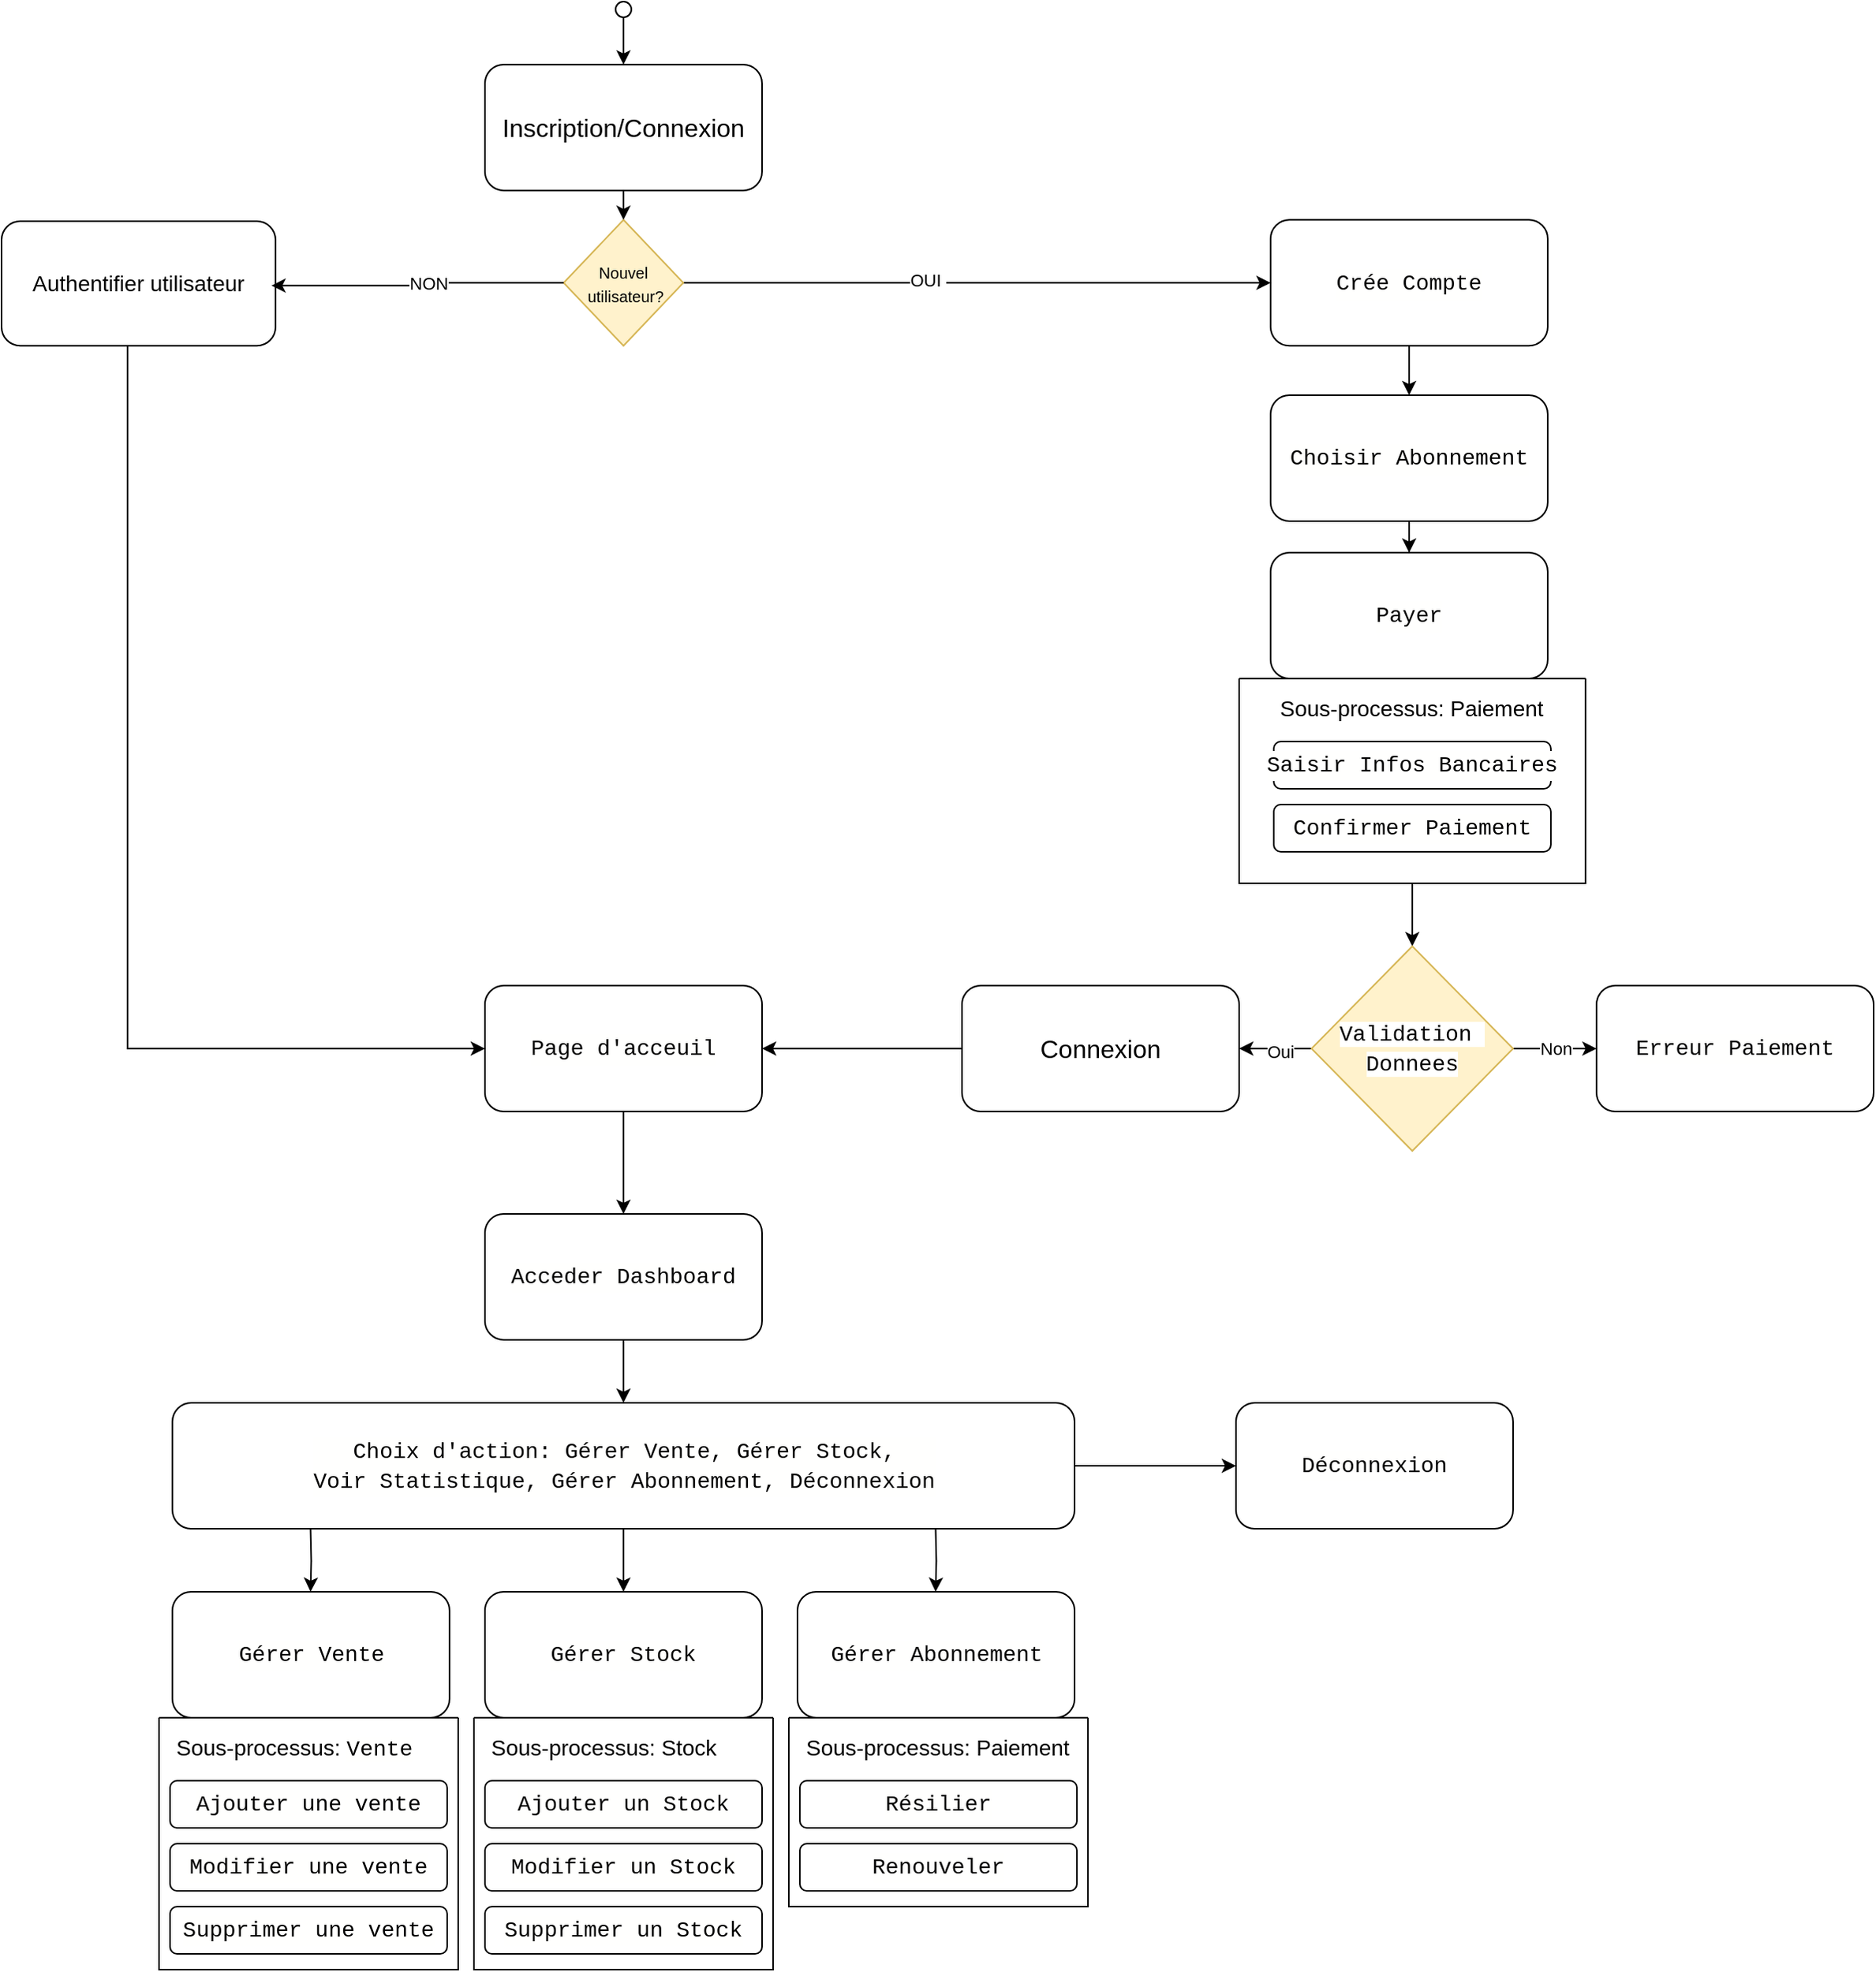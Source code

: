 <mxfile version="26.0.16">
  <diagram id="prtHgNgQTEPvFCAcTncT" name="Page-1">
    <mxGraphModel dx="1373" dy="731" grid="1" gridSize="10" guides="1" tooltips="1" connect="1" arrows="1" fold="1" page="1" pageScale="1" pageWidth="827" pageHeight="1169" math="0" shadow="0">
      <root>
        <mxCell id="0" />
        <mxCell id="1" parent="0" />
        <mxCell id="ZnAn2GDKwHJX_mXja53h-13" style="edgeStyle=orthogonalEdgeStyle;rounded=0;orthogonalLoop=1;jettySize=auto;html=1;exitX=0.5;exitY=1;exitDx=0;exitDy=0;entryX=0.5;entryY=0;entryDx=0;entryDy=0;" parent="1" source="ZnAn2GDKwHJX_mXja53h-1" target="ZnAn2GDKwHJX_mXja53h-6" edge="1">
          <mxGeometry relative="1" as="geometry" />
        </mxCell>
        <mxCell id="ZnAn2GDKwHJX_mXja53h-1" value="" style="ellipse;whiteSpace=wrap;html=1;aspect=fixed;" parent="1" vertex="1">
          <mxGeometry x="430" y="20" width="10" height="10" as="geometry" />
        </mxCell>
        <mxCell id="ZnAn2GDKwHJX_mXja53h-37" style="edgeStyle=orthogonalEdgeStyle;rounded=0;orthogonalLoop=1;jettySize=auto;html=1;entryX=0;entryY=0.5;entryDx=0;entryDy=0;" parent="1" source="ZnAn2GDKwHJX_mXja53h-3" target="ZnAn2GDKwHJX_mXja53h-15" edge="1">
          <mxGeometry relative="1" as="geometry">
            <Array as="points">
              <mxPoint x="120" y="685" />
            </Array>
          </mxGeometry>
        </mxCell>
        <mxCell id="ZnAn2GDKwHJX_mXja53h-3" value="&lt;span style=&quot;font-family: Arial; text-align: start; text-wrap-mode: nowrap;&quot;&gt;&lt;font style=&quot;font-size: 14px;&quot;&gt;Authentifier utilisateur&lt;/font&gt;&lt;/span&gt;" style="rounded=1;whiteSpace=wrap;html=1;" parent="1" vertex="1">
          <mxGeometry x="40" y="159.54" width="174" height="79.09" as="geometry" />
        </mxCell>
        <mxCell id="ZnAn2GDKwHJX_mXja53h-21" style="edgeStyle=orthogonalEdgeStyle;rounded=0;orthogonalLoop=1;jettySize=auto;html=1;entryX=0.5;entryY=0;entryDx=0;entryDy=0;" parent="1" source="ZnAn2GDKwHJX_mXja53h-4" target="ZnAn2GDKwHJX_mXja53h-14" edge="1">
          <mxGeometry relative="1" as="geometry" />
        </mxCell>
        <mxCell id="ZnAn2GDKwHJX_mXja53h-4" value="&lt;div style=&quot;background-color: rgb(255, 255, 254); line-height: 19px;&quot;&gt;&lt;font face=&quot;Consolas, Courier New, monospace&quot;&gt;&lt;span style=&quot;font-size: 14px; white-space: pre;&quot;&gt;Crée Compte&lt;/span&gt;&lt;/font&gt;&lt;/div&gt;" style="rounded=1;whiteSpace=wrap;html=1;" parent="1" vertex="1">
          <mxGeometry x="846" y="158.63" width="176" height="80" as="geometry" />
        </mxCell>
        <mxCell id="ZnAn2GDKwHJX_mXja53h-10" style="edgeStyle=orthogonalEdgeStyle;rounded=0;orthogonalLoop=1;jettySize=auto;html=1;entryX=0;entryY=0.5;entryDx=0;entryDy=0;" parent="1" source="ZnAn2GDKwHJX_mXja53h-5" target="ZnAn2GDKwHJX_mXja53h-4" edge="1">
          <mxGeometry relative="1" as="geometry" />
        </mxCell>
        <mxCell id="ZnAn2GDKwHJX_mXja53h-11" value="OUI&amp;nbsp;" style="edgeLabel;html=1;align=center;verticalAlign=middle;resizable=0;points=[];" parent="ZnAn2GDKwHJX_mXja53h-10" vertex="1" connectable="0">
          <mxGeometry x="-0.172" y="2" relative="1" as="geometry">
            <mxPoint as="offset" />
          </mxGeometry>
        </mxCell>
        <mxCell id="ZnAn2GDKwHJX_mXja53h-5" value="&lt;span style=&quot;font-family: Arial; text-align: start; text-wrap-mode: nowrap;&quot;&gt;&lt;font style=&quot;font-size: 10px;&quot;&gt;Nouvel&lt;/font&gt;&lt;/span&gt;&lt;div&gt;&lt;span style=&quot;font-family: Arial; text-align: start; text-wrap-mode: nowrap; background-color: transparent; color: light-dark(rgb(0, 0, 0), rgb(255, 255, 255));&quot;&gt;&lt;font style=&quot;font-size: 10px;&quot;&gt;&amp;nbsp;utilisateur?&lt;/font&gt;&lt;/span&gt;&lt;/div&gt;" style="rhombus;whiteSpace=wrap;html=1;fillColor=#fff2cc;strokeColor=#d6b656;" parent="1" vertex="1">
          <mxGeometry x="397" y="158.63" width="76" height="80" as="geometry" />
        </mxCell>
        <mxCell id="ZnAn2GDKwHJX_mXja53h-12" style="edgeStyle=orthogonalEdgeStyle;rounded=0;orthogonalLoop=1;jettySize=auto;html=1;exitX=0.5;exitY=1;exitDx=0;exitDy=0;entryX=0.5;entryY=0;entryDx=0;entryDy=0;" parent="1" source="ZnAn2GDKwHJX_mXja53h-6" target="ZnAn2GDKwHJX_mXja53h-5" edge="1">
          <mxGeometry relative="1" as="geometry" />
        </mxCell>
        <mxCell id="ZnAn2GDKwHJX_mXja53h-6" value="&lt;span style=&quot;font-family: Arial; font-size: 16px; text-align: start; text-wrap-mode: nowrap;&quot;&gt;Inscription/Connexion&lt;/span&gt;" style="rounded=1;whiteSpace=wrap;html=1;" parent="1" vertex="1">
          <mxGeometry x="347" y="60" width="176" height="80" as="geometry" />
        </mxCell>
        <mxCell id="ZnAn2GDKwHJX_mXja53h-8" style="edgeStyle=orthogonalEdgeStyle;rounded=0;orthogonalLoop=1;jettySize=auto;html=1;entryX=0.985;entryY=0.517;entryDx=0;entryDy=0;entryPerimeter=0;" parent="1" source="ZnAn2GDKwHJX_mXja53h-5" target="ZnAn2GDKwHJX_mXja53h-3" edge="1">
          <mxGeometry relative="1" as="geometry" />
        </mxCell>
        <mxCell id="ZnAn2GDKwHJX_mXja53h-9" value="NON" style="edgeLabel;html=1;align=center;verticalAlign=middle;resizable=0;points=[];" parent="ZnAn2GDKwHJX_mXja53h-8" vertex="1" connectable="0">
          <mxGeometry x="-0.008" relative="1" as="geometry">
            <mxPoint x="5" y="-1" as="offset" />
          </mxGeometry>
        </mxCell>
        <mxCell id="ZnAn2GDKwHJX_mXja53h-22" style="edgeStyle=orthogonalEdgeStyle;rounded=0;orthogonalLoop=1;jettySize=auto;html=1;" parent="1" source="ZnAn2GDKwHJX_mXja53h-14" target="ZnAn2GDKwHJX_mXja53h-17" edge="1">
          <mxGeometry relative="1" as="geometry" />
        </mxCell>
        <mxCell id="ZnAn2GDKwHJX_mXja53h-14" value="&lt;div style=&quot;background-color: rgb(255, 255, 254); line-height: 19px;&quot;&gt;&lt;font face=&quot;Consolas, Courier New, monospace&quot;&gt;&lt;span style=&quot;font-size: 14px; white-space: pre;&quot;&gt;Choisir Abonnement&lt;/span&gt;&lt;/font&gt;&lt;/div&gt;" style="rounded=1;whiteSpace=wrap;html=1;" parent="1" vertex="1">
          <mxGeometry x="846" y="270" width="176" height="80" as="geometry" />
        </mxCell>
        <mxCell id="ZnAn2GDKwHJX_mXja53h-39" style="edgeStyle=orthogonalEdgeStyle;rounded=0;orthogonalLoop=1;jettySize=auto;html=1;" parent="1" source="ZnAn2GDKwHJX_mXja53h-15" edge="1">
          <mxGeometry relative="1" as="geometry">
            <mxPoint x="435" y="790" as="targetPoint" />
          </mxGeometry>
        </mxCell>
        <mxCell id="ZnAn2GDKwHJX_mXja53h-15" value="&lt;div style=&quot;background-color: rgb(255, 255, 254); line-height: 19px;&quot;&gt;&lt;font face=&quot;Consolas, Courier New, monospace&quot;&gt;&lt;span style=&quot;font-size: 14px; white-space: pre;&quot;&gt;Page d&#39;acceuil&lt;/span&gt;&lt;/font&gt;&lt;/div&gt;" style="rounded=1;whiteSpace=wrap;html=1;" parent="1" vertex="1">
          <mxGeometry x="347" y="645" width="176" height="80" as="geometry" />
        </mxCell>
        <mxCell id="ZnAn2GDKwHJX_mXja53h-17" value="&lt;div style=&quot;background-color: rgb(255, 255, 254); line-height: 19px;&quot;&gt;&lt;font face=&quot;Consolas, Courier New, monospace&quot;&gt;&lt;span style=&quot;font-size: 14px; white-space: pre;&quot;&gt;Payer&lt;/span&gt;&lt;/font&gt;&lt;/div&gt;" style="rounded=1;whiteSpace=wrap;html=1;" parent="1" vertex="1">
          <mxGeometry x="846" y="370" width="176" height="80" as="geometry" />
        </mxCell>
        <mxCell id="ZnAn2GDKwHJX_mXja53h-30" style="edgeStyle=orthogonalEdgeStyle;rounded=0;orthogonalLoop=1;jettySize=auto;html=1;exitX=0.5;exitY=1;exitDx=0;exitDy=0;entryX=0.5;entryY=0;entryDx=0;entryDy=0;" parent="1" source="ZnAn2GDKwHJX_mXja53h-20" target="ZnAn2GDKwHJX_mXja53h-27" edge="1">
          <mxGeometry relative="1" as="geometry" />
        </mxCell>
        <mxCell id="ZnAn2GDKwHJX_mXja53h-20" value="" style="swimlane;startSize=0;" parent="1" vertex="1">
          <mxGeometry x="826" y="450" width="220" height="130" as="geometry" />
        </mxCell>
        <mxCell id="ZnAn2GDKwHJX_mXja53h-19" value="&lt;br style=&quot;forced-color-adjust: none;&quot;&gt;&lt;span data-mx-given-colors=&quot;{&amp;quot;color&amp;quot;:&amp;quot;rgb(0, 0, 0)&amp;quot;}&quot; style=&quot;forced-color-adjust: none; color: light-dark(rgb(0, 0, 0), rgb(237, 237, 237)); font-family: Arial; font-size: 14px; font-style: normal; font-variant-ligatures: normal; font-variant-caps: normal; font-weight: 400; letter-spacing: normal; orphans: 2; text-align: start; text-indent: 0px; text-transform: none; widows: 2; word-spacing: 0px; -webkit-text-stroke-width: 0px; white-space: nowrap; text-decoration-thickness: initial; text-decoration-style: initial; text-decoration-color: initial; float: none; display: inline !important;&quot;&gt;Sous-processus: Paiement&amp;nbsp;&lt;/span&gt;&lt;div style=&quot;forced-color-adjust: none;&quot;&gt;&lt;br style=&quot;forced-color-adjust: none; color: rgb(0, 0, 0); font-family: Helvetica; font-size: 12px; font-style: normal; font-variant-ligatures: normal; font-variant-caps: normal; font-weight: 400; letter-spacing: normal; orphans: 2; text-align: center; text-indent: 0px; text-transform: none; widows: 2; word-spacing: 0px; -webkit-text-stroke-width: 0px; white-space: normal; background-color: rgb(251, 251, 251); text-decoration-thickness: initial; text-decoration-style: initial; text-decoration-color: initial;&quot;&gt;&#xa;&#xa;&lt;/div&gt;" style="text;whiteSpace=wrap;html=1;" parent="ZnAn2GDKwHJX_mXja53h-20" vertex="1">
          <mxGeometry x="23.5" y="-10" width="173" height="50" as="geometry" />
        </mxCell>
        <mxCell id="ZnAn2GDKwHJX_mXja53h-23" value="&lt;div style=&quot;background-color: rgb(255, 255, 254); line-height: 19px;&quot;&gt;&lt;div style=&quot;font-family: Consolas, &amp;quot;Courier New&amp;quot;, monospace; font-size: 14px; line-height: 19px; white-space: pre;&quot;&gt;&lt;font style=&quot;color: rgb(0, 0, 0);&quot;&gt;Saisir Infos Bancaires&lt;/font&gt;&lt;/div&gt;&lt;/div&gt;" style="rounded=1;whiteSpace=wrap;html=1;" parent="ZnAn2GDKwHJX_mXja53h-20" vertex="1">
          <mxGeometry x="22" y="40" width="176" height="30" as="geometry" />
        </mxCell>
        <mxCell id="ZnAn2GDKwHJX_mXja53h-24" value="&lt;div style=&quot;background-color: rgb(255, 255, 254); line-height: 19px;&quot;&gt;&lt;div style=&quot;font-family: Consolas, &amp;quot;Courier New&amp;quot;, monospace; font-size: 14px; line-height: 19px; white-space: pre;&quot;&gt;&lt;span&gt;&lt;font style=&quot;color: rgb(0, 0, 0);&quot;&gt;Confirmer Paiement&lt;/font&gt;&lt;/span&gt;&lt;/div&gt;&lt;/div&gt;" style="rounded=1;whiteSpace=wrap;html=1;" parent="ZnAn2GDKwHJX_mXja53h-20" vertex="1">
          <mxGeometry x="22" y="80" width="176" height="30" as="geometry" />
        </mxCell>
        <mxCell id="ZnAn2GDKwHJX_mXja53h-32" style="edgeStyle=orthogonalEdgeStyle;rounded=0;orthogonalLoop=1;jettySize=auto;html=1;exitX=1;exitY=0.5;exitDx=0;exitDy=0;entryX=0;entryY=0.5;entryDx=0;entryDy=0;" parent="1" source="ZnAn2GDKwHJX_mXja53h-27" target="ZnAn2GDKwHJX_mXja53h-31" edge="1">
          <mxGeometry relative="1" as="geometry" />
        </mxCell>
        <mxCell id="ZnAn2GDKwHJX_mXja53h-33" value="Non" style="edgeLabel;html=1;align=center;verticalAlign=middle;resizable=0;points=[];" parent="ZnAn2GDKwHJX_mXja53h-32" vertex="1" connectable="0">
          <mxGeometry x="0.006" relative="1" as="geometry">
            <mxPoint as="offset" />
          </mxGeometry>
        </mxCell>
        <mxCell id="ZnAn2GDKwHJX_mXja53h-35" style="edgeStyle=orthogonalEdgeStyle;rounded=0;orthogonalLoop=1;jettySize=auto;html=1;" parent="1" source="ZnAn2GDKwHJX_mXja53h-27" target="ZnAn2GDKwHJX_mXja53h-34" edge="1">
          <mxGeometry relative="1" as="geometry" />
        </mxCell>
        <mxCell id="ZnAn2GDKwHJX_mXja53h-36" value="Oui" style="edgeLabel;html=1;align=center;verticalAlign=middle;resizable=0;points=[];" parent="ZnAn2GDKwHJX_mXja53h-35" vertex="1" connectable="0">
          <mxGeometry x="-0.106" y="2" relative="1" as="geometry">
            <mxPoint as="offset" />
          </mxGeometry>
        </mxCell>
        <mxCell id="ZnAn2GDKwHJX_mXja53h-27" value="&lt;div style=&quot;font-family: Consolas, &amp;quot;Courier New&amp;quot;, monospace; font-size: 14px; line-height: 19px; white-space: pre;&quot;&gt;&lt;font style=&quot;background-color: light-dark(#ffffff, var(--ge-dark-color, #121212));&quot;&gt;Validation &lt;/font&gt;&lt;/div&gt;&lt;div style=&quot;font-family: Consolas, &amp;quot;Courier New&amp;quot;, monospace; font-size: 14px; line-height: 19px; white-space: pre;&quot;&gt;&lt;font style=&quot;background-color: light-dark(#ffffff, var(--ge-dark-color, #121212));&quot;&gt;Donnees&lt;/font&gt;&lt;/div&gt;" style="rhombus;whiteSpace=wrap;html=1;fillColor=#fff2cc;strokeColor=#d6b656;" parent="1" vertex="1">
          <mxGeometry x="872" y="620" width="128" height="130" as="geometry" />
        </mxCell>
        <mxCell id="ZnAn2GDKwHJX_mXja53h-31" value="&lt;div style=&quot;background-color: rgb(255, 255, 254); line-height: 19px;&quot;&gt;&lt;div style=&quot;font-family: Consolas, &amp;quot;Courier New&amp;quot;, monospace; font-size: 14px; line-height: 19px; white-space: pre;&quot;&gt;&lt;font style=&quot;color: rgb(0, 0, 0);&quot;&gt;Erreur Paiement&lt;/font&gt;&lt;/div&gt;&lt;/div&gt;" style="rounded=1;whiteSpace=wrap;html=1;" parent="1" vertex="1">
          <mxGeometry x="1053" y="645" width="176" height="80" as="geometry" />
        </mxCell>
        <mxCell id="ZnAn2GDKwHJX_mXja53h-38" style="edgeStyle=orthogonalEdgeStyle;rounded=0;orthogonalLoop=1;jettySize=auto;html=1;entryX=1;entryY=0.5;entryDx=0;entryDy=0;" parent="1" source="ZnAn2GDKwHJX_mXja53h-34" target="ZnAn2GDKwHJX_mXja53h-15" edge="1">
          <mxGeometry relative="1" as="geometry" />
        </mxCell>
        <mxCell id="ZnAn2GDKwHJX_mXja53h-34" value="&lt;span style=&quot;font-family: Arial; font-size: 16px; text-align: start; text-wrap-mode: nowrap;&quot;&gt;Connexion&lt;/span&gt;" style="rounded=1;whiteSpace=wrap;html=1;" parent="1" vertex="1">
          <mxGeometry x="650" y="645" width="176" height="80" as="geometry" />
        </mxCell>
        <mxCell id="7SACADJKN0QuLbfnWCjb-2" style="edgeStyle=orthogonalEdgeStyle;rounded=0;orthogonalLoop=1;jettySize=auto;html=1;entryX=0.5;entryY=0;entryDx=0;entryDy=0;" edge="1" parent="1" source="ZnAn2GDKwHJX_mXja53h-40" target="7SACADJKN0QuLbfnWCjb-1">
          <mxGeometry relative="1" as="geometry" />
        </mxCell>
        <mxCell id="ZnAn2GDKwHJX_mXja53h-40" value="&lt;div style=&quot;background-color: rgb(255, 255, 254); line-height: 19px;&quot;&gt;&lt;div style=&quot;font-family: Consolas, &amp;quot;Courier New&amp;quot;, monospace; font-size: 14px; line-height: 19px; white-space: pre;&quot;&gt;&lt;div style=&quot;line-height: 19px;&quot;&gt;&lt;font style=&quot;color: rgb(0, 0, 0);&quot;&gt;Acceder Dashboard&lt;/font&gt;&lt;/div&gt;&lt;/div&gt;&lt;/div&gt;" style="rounded=1;whiteSpace=wrap;html=1;" parent="1" vertex="1">
          <mxGeometry x="347" y="790" width="176" height="80" as="geometry" />
        </mxCell>
        <mxCell id="7SACADJKN0QuLbfnWCjb-6" style="edgeStyle=orthogonalEdgeStyle;rounded=0;orthogonalLoop=1;jettySize=auto;html=1;entryX=0.5;entryY=0;entryDx=0;entryDy=0;" edge="1" parent="1" source="7SACADJKN0QuLbfnWCjb-1" target="7SACADJKN0QuLbfnWCjb-4">
          <mxGeometry relative="1" as="geometry" />
        </mxCell>
        <mxCell id="7SACADJKN0QuLbfnWCjb-10" style="edgeStyle=orthogonalEdgeStyle;rounded=0;orthogonalLoop=1;jettySize=auto;html=1;" edge="1" parent="1" source="7SACADJKN0QuLbfnWCjb-1" target="7SACADJKN0QuLbfnWCjb-9">
          <mxGeometry relative="1" as="geometry" />
        </mxCell>
        <mxCell id="7SACADJKN0QuLbfnWCjb-1" value="&lt;div style=&quot;background-color: rgb(255, 255, 254); line-height: 19px;&quot;&gt;&lt;div style=&quot;font-family: Consolas, &amp;quot;Courier New&amp;quot;, monospace; font-size: 14px; line-height: 19px; white-space: pre;&quot;&gt;&lt;div style=&quot;line-height: 19px;&quot;&gt;&lt;font style=&quot;color: rgb(0, 0, 0);&quot;&gt;Choix d&#39;action: Gérer Vente, Gérer Stock,&lt;br&gt;Voir Statistique, Gérer Abonnement, Déconnexion&lt;/font&gt;&lt;/div&gt;&lt;/div&gt;&lt;/div&gt;" style="rounded=1;whiteSpace=wrap;html=1;" vertex="1" parent="1">
          <mxGeometry x="148.5" y="910" width="573" height="80" as="geometry" />
        </mxCell>
        <mxCell id="7SACADJKN0QuLbfnWCjb-3" value="&lt;div style=&quot;background-color: rgb(255, 255, 254); line-height: 19px;&quot;&gt;&lt;div style=&quot;font-family: Consolas, &amp;quot;Courier New&amp;quot;, monospace; font-size: 14px; line-height: 19px; white-space: pre;&quot;&gt;&lt;div style=&quot;line-height: 19px;&quot;&gt;&lt;font style=&quot;color: rgb(0, 0, 0);&quot;&gt;Gérer Vente&lt;/font&gt;&lt;/div&gt;&lt;/div&gt;&lt;/div&gt;" style="rounded=1;whiteSpace=wrap;html=1;" vertex="1" parent="1">
          <mxGeometry x="148.5" y="1030" width="176" height="80" as="geometry" />
        </mxCell>
        <mxCell id="7SACADJKN0QuLbfnWCjb-4" value="&lt;div style=&quot;background-color: rgb(255, 255, 254); line-height: 19px;&quot;&gt;&lt;div style=&quot;font-family: Consolas, &amp;quot;Courier New&amp;quot;, monospace; font-size: 14px; line-height: 19px; white-space: pre;&quot;&gt;&lt;div style=&quot;line-height: 19px;&quot;&gt;Gérer Stock&lt;/div&gt;&lt;/div&gt;&lt;/div&gt;" style="rounded=1;whiteSpace=wrap;html=1;" vertex="1" parent="1">
          <mxGeometry x="347" y="1030" width="176" height="80" as="geometry" />
        </mxCell>
        <mxCell id="7SACADJKN0QuLbfnWCjb-5" value="&lt;div style=&quot;background-color: rgb(255, 255, 254); line-height: 19px;&quot;&gt;&lt;div style=&quot;font-family: Consolas, &amp;quot;Courier New&amp;quot;, monospace; font-size: 14px; line-height: 19px; white-space: pre;&quot;&gt;&lt;div style=&quot;line-height: 19px;&quot;&gt;Gérer Abonnement&lt;/div&gt;&lt;/div&gt;&lt;/div&gt;" style="rounded=1;whiteSpace=wrap;html=1;" vertex="1" parent="1">
          <mxGeometry x="545.5" y="1030" width="176" height="80" as="geometry" />
        </mxCell>
        <mxCell id="7SACADJKN0QuLbfnWCjb-7" style="edgeStyle=orthogonalEdgeStyle;rounded=0;orthogonalLoop=1;jettySize=auto;html=1;entryX=0.5;entryY=0;entryDx=0;entryDy=0;" edge="1" parent="1">
          <mxGeometry relative="1" as="geometry">
            <mxPoint x="633.24" y="990" as="sourcePoint" />
            <mxPoint x="633.24" y="1030" as="targetPoint" />
          </mxGeometry>
        </mxCell>
        <mxCell id="7SACADJKN0QuLbfnWCjb-8" style="edgeStyle=orthogonalEdgeStyle;rounded=0;orthogonalLoop=1;jettySize=auto;html=1;entryX=0.5;entryY=0;entryDx=0;entryDy=0;" edge="1" parent="1">
          <mxGeometry relative="1" as="geometry">
            <mxPoint x="236.24" y="990" as="sourcePoint" />
            <mxPoint x="236.24" y="1030" as="targetPoint" />
          </mxGeometry>
        </mxCell>
        <mxCell id="7SACADJKN0QuLbfnWCjb-9" value="&lt;div style=&quot;background-color: rgb(255, 255, 254); line-height: 19px;&quot;&gt;&lt;div style=&quot;font-family: Consolas, &amp;quot;Courier New&amp;quot;, monospace; font-size: 14px; line-height: 19px; white-space: pre;&quot;&gt;&lt;div style=&quot;line-height: 19px;&quot;&gt;Déconnexion&lt;/div&gt;&lt;/div&gt;&lt;/div&gt;" style="rounded=1;whiteSpace=wrap;html=1;" vertex="1" parent="1">
          <mxGeometry x="824" y="910" width="176" height="80" as="geometry" />
        </mxCell>
        <mxCell id="7SACADJKN0QuLbfnWCjb-14" value="" style="swimlane;startSize=0;" vertex="1" parent="1">
          <mxGeometry x="140" y="1110" width="190" height="160" as="geometry" />
        </mxCell>
        <mxCell id="7SACADJKN0QuLbfnWCjb-15" value="&lt;br style=&quot;forced-color-adjust: none;&quot;&gt;&lt;span style=&quot;forced-color-adjust: none; color: rgb(0, 0, 0); font-family: Arial; font-size: 14px; font-style: normal; font-variant-ligatures: normal; font-variant-caps: normal; font-weight: 400; letter-spacing: normal; orphans: 2; text-align: start; text-indent: 0px; text-transform: none; widows: 2; word-spacing: 0px; -webkit-text-stroke-width: 0px; white-space: nowrap; text-decoration-thickness: initial; text-decoration-style: initial; text-decoration-color: initial; float: none; display: inline !important;&quot;&gt;Sous-processus:&amp;nbsp;&lt;/span&gt;&lt;span style=&quot;font-family: Consolas, &amp;quot;Courier New&amp;quot;, monospace; font-size: 14px; text-align: center; white-space: pre; background-color: rgb(255, 255, 254);&quot;&gt;Vente&lt;/span&gt;&lt;div style=&quot;forced-color-adjust: none;&quot;&gt;&lt;br style=&quot;forced-color-adjust: none; color: rgb(0, 0, 0); font-family: Helvetica; font-size: 12px; font-style: normal; font-variant-ligatures: normal; font-variant-caps: normal; font-weight: 400; letter-spacing: normal; orphans: 2; text-align: center; text-indent: 0px; text-transform: none; widows: 2; word-spacing: 0px; -webkit-text-stroke-width: 0px; white-space: normal; background-color: rgb(251, 251, 251); text-decoration-thickness: initial; text-decoration-style: initial; text-decoration-color: initial;&quot;&gt;&lt;br&gt;&lt;br&gt;&lt;/div&gt;" style="text;whiteSpace=wrap;html=1;" vertex="1" parent="7SACADJKN0QuLbfnWCjb-14">
          <mxGeometry x="8.5" y="-10" width="173" height="50" as="geometry" />
        </mxCell>
        <mxCell id="7SACADJKN0QuLbfnWCjb-16" value="&lt;div style=&quot;background-color: rgb(255, 255, 254); line-height: 19px;&quot;&gt;&lt;div style=&quot;font-family: Consolas, &amp;quot;Courier New&amp;quot;, monospace; font-size: 14px; line-height: 19px; white-space: pre;&quot;&gt;&lt;font style=&quot;color: rgb(0, 0, 0);&quot;&gt;Ajouter une vente&lt;/font&gt;&lt;/div&gt;&lt;/div&gt;" style="rounded=1;whiteSpace=wrap;html=1;" vertex="1" parent="7SACADJKN0QuLbfnWCjb-14">
          <mxGeometry x="7" y="40" width="176" height="30" as="geometry" />
        </mxCell>
        <mxCell id="7SACADJKN0QuLbfnWCjb-17" value="&lt;div style=&quot;background-color: rgb(255, 255, 254); line-height: 19px;&quot;&gt;&lt;div style=&quot;font-family: Consolas, &amp;quot;Courier New&amp;quot;, monospace; font-size: 14px; line-height: 19px; white-space: pre;&quot;&gt;Modifier une vente&lt;/div&gt;&lt;/div&gt;" style="rounded=1;whiteSpace=wrap;html=1;" vertex="1" parent="7SACADJKN0QuLbfnWCjb-14">
          <mxGeometry x="7" y="80" width="176" height="30" as="geometry" />
        </mxCell>
        <mxCell id="7SACADJKN0QuLbfnWCjb-26" value="&lt;div style=&quot;background-color: rgb(255, 255, 254); line-height: 19px;&quot;&gt;&lt;div style=&quot;font-family: Consolas, &amp;quot;Courier New&amp;quot;, monospace; font-size: 14px; line-height: 19px; white-space: pre;&quot;&gt;Supprimer une vente&lt;/div&gt;&lt;/div&gt;" style="rounded=1;whiteSpace=wrap;html=1;" vertex="1" parent="7SACADJKN0QuLbfnWCjb-14">
          <mxGeometry x="7" y="120" width="176" height="30" as="geometry" />
        </mxCell>
        <mxCell id="7SACADJKN0QuLbfnWCjb-18" value="" style="swimlane;startSize=0;" vertex="1" parent="1">
          <mxGeometry x="340" y="1110" width="190" height="160" as="geometry" />
        </mxCell>
        <mxCell id="7SACADJKN0QuLbfnWCjb-19" value="&lt;br style=&quot;forced-color-adjust: none;&quot;&gt;&lt;span style=&quot;forced-color-adjust: none; color: rgb(0, 0, 0); font-family: Arial; font-size: 14px; font-style: normal; font-variant-ligatures: normal; font-variant-caps: normal; font-weight: 400; letter-spacing: normal; orphans: 2; text-align: start; text-indent: 0px; text-transform: none; widows: 2; word-spacing: 0px; -webkit-text-stroke-width: 0px; white-space: nowrap; text-decoration-thickness: initial; text-decoration-style: initial; text-decoration-color: initial; float: none; display: inline !important;&quot;&gt;Sous-processus: Stock&lt;/span&gt;" style="text;whiteSpace=wrap;html=1;" vertex="1" parent="7SACADJKN0QuLbfnWCjb-18">
          <mxGeometry x="8.5" y="-10" width="173" height="50" as="geometry" />
        </mxCell>
        <mxCell id="7SACADJKN0QuLbfnWCjb-27" value="&lt;div style=&quot;background-color: rgb(255, 255, 254); line-height: 19px;&quot;&gt;&lt;div style=&quot;font-family: Consolas, &amp;quot;Courier New&amp;quot;, monospace; font-size: 14px; line-height: 19px; white-space: pre;&quot;&gt;&lt;font style=&quot;color: rgb(0, 0, 0);&quot;&gt;Ajouter un Stock&lt;/font&gt;&lt;/div&gt;&lt;/div&gt;" style="rounded=1;whiteSpace=wrap;html=1;" vertex="1" parent="7SACADJKN0QuLbfnWCjb-18">
          <mxGeometry x="7" y="40" width="176" height="30" as="geometry" />
        </mxCell>
        <mxCell id="7SACADJKN0QuLbfnWCjb-28" value="&lt;div style=&quot;background-color: rgb(255, 255, 254); line-height: 19px;&quot;&gt;&lt;div style=&quot;font-family: Consolas, &amp;quot;Courier New&amp;quot;, monospace; font-size: 14px; line-height: 19px; white-space: pre;&quot;&gt;Modifier un Stock&lt;/div&gt;&lt;/div&gt;" style="rounded=1;whiteSpace=wrap;html=1;" vertex="1" parent="7SACADJKN0QuLbfnWCjb-18">
          <mxGeometry x="7" y="80" width="176" height="30" as="geometry" />
        </mxCell>
        <mxCell id="7SACADJKN0QuLbfnWCjb-29" value="&lt;div style=&quot;background-color: rgb(255, 255, 254); line-height: 19px;&quot;&gt;&lt;div style=&quot;font-family: Consolas, &amp;quot;Courier New&amp;quot;, monospace; font-size: 14px; line-height: 19px; white-space: pre;&quot;&gt;Supprimer un Stock&lt;/div&gt;&lt;/div&gt;" style="rounded=1;whiteSpace=wrap;html=1;" vertex="1" parent="7SACADJKN0QuLbfnWCjb-18">
          <mxGeometry x="7" y="120" width="176" height="30" as="geometry" />
        </mxCell>
        <mxCell id="7SACADJKN0QuLbfnWCjb-22" value="" style="swimlane;startSize=0;" vertex="1" parent="1">
          <mxGeometry x="540" y="1110" width="190" height="120" as="geometry" />
        </mxCell>
        <mxCell id="7SACADJKN0QuLbfnWCjb-23" value="&lt;br style=&quot;forced-color-adjust: none;&quot;&gt;&lt;span data-mx-given-colors=&quot;{&amp;quot;color&amp;quot;:&amp;quot;rgb(0, 0, 0)&amp;quot;}&quot; style=&quot;forced-color-adjust: none; color: light-dark(rgb(0, 0, 0), rgb(237, 237, 237)); font-family: Arial; font-size: 14px; font-style: normal; font-variant-ligatures: normal; font-variant-caps: normal; font-weight: 400; letter-spacing: normal; orphans: 2; text-align: start; text-indent: 0px; text-transform: none; widows: 2; word-spacing: 0px; -webkit-text-stroke-width: 0px; white-space: nowrap; text-decoration-thickness: initial; text-decoration-style: initial; text-decoration-color: initial; float: none; display: inline !important;&quot;&gt;Sous-processus: Paiement&amp;nbsp;&lt;/span&gt;&lt;div style=&quot;forced-color-adjust: none;&quot;&gt;&lt;br style=&quot;forced-color-adjust: none; color: rgb(0, 0, 0); font-family: Helvetica; font-size: 12px; font-style: normal; font-variant-ligatures: normal; font-variant-caps: normal; font-weight: 400; letter-spacing: normal; orphans: 2; text-align: center; text-indent: 0px; text-transform: none; widows: 2; word-spacing: 0px; -webkit-text-stroke-width: 0px; white-space: normal; background-color: rgb(251, 251, 251); text-decoration-thickness: initial; text-decoration-style: initial; text-decoration-color: initial;&quot;&gt;&#xa;&#xa;&lt;/div&gt;" style="text;whiteSpace=wrap;html=1;" vertex="1" parent="7SACADJKN0QuLbfnWCjb-22">
          <mxGeometry x="8.5" y="-10" width="173" height="50" as="geometry" />
        </mxCell>
        <mxCell id="7SACADJKN0QuLbfnWCjb-24" value="&lt;div style=&quot;background-color: rgb(255, 255, 254); line-height: 19px;&quot;&gt;&lt;div style=&quot;font-family: Consolas, &amp;quot;Courier New&amp;quot;, monospace; font-size: 14px; line-height: 19px; white-space: pre;&quot;&gt;Résilier&lt;/div&gt;&lt;/div&gt;" style="rounded=1;whiteSpace=wrap;html=1;" vertex="1" parent="7SACADJKN0QuLbfnWCjb-22">
          <mxGeometry x="7" y="40" width="176" height="30" as="geometry" />
        </mxCell>
        <mxCell id="7SACADJKN0QuLbfnWCjb-30" value="&lt;div style=&quot;background-color: rgb(255, 255, 254); line-height: 19px;&quot;&gt;&lt;div style=&quot;font-family: Consolas, &amp;quot;Courier New&amp;quot;, monospace; font-size: 14px; line-height: 19px; white-space: pre;&quot;&gt;Renouveler&lt;/div&gt;&lt;/div&gt;" style="rounded=1;whiteSpace=wrap;html=1;" vertex="1" parent="7SACADJKN0QuLbfnWCjb-22">
          <mxGeometry x="7" y="80" width="176" height="30" as="geometry" />
        </mxCell>
      </root>
    </mxGraphModel>
  </diagram>
</mxfile>

